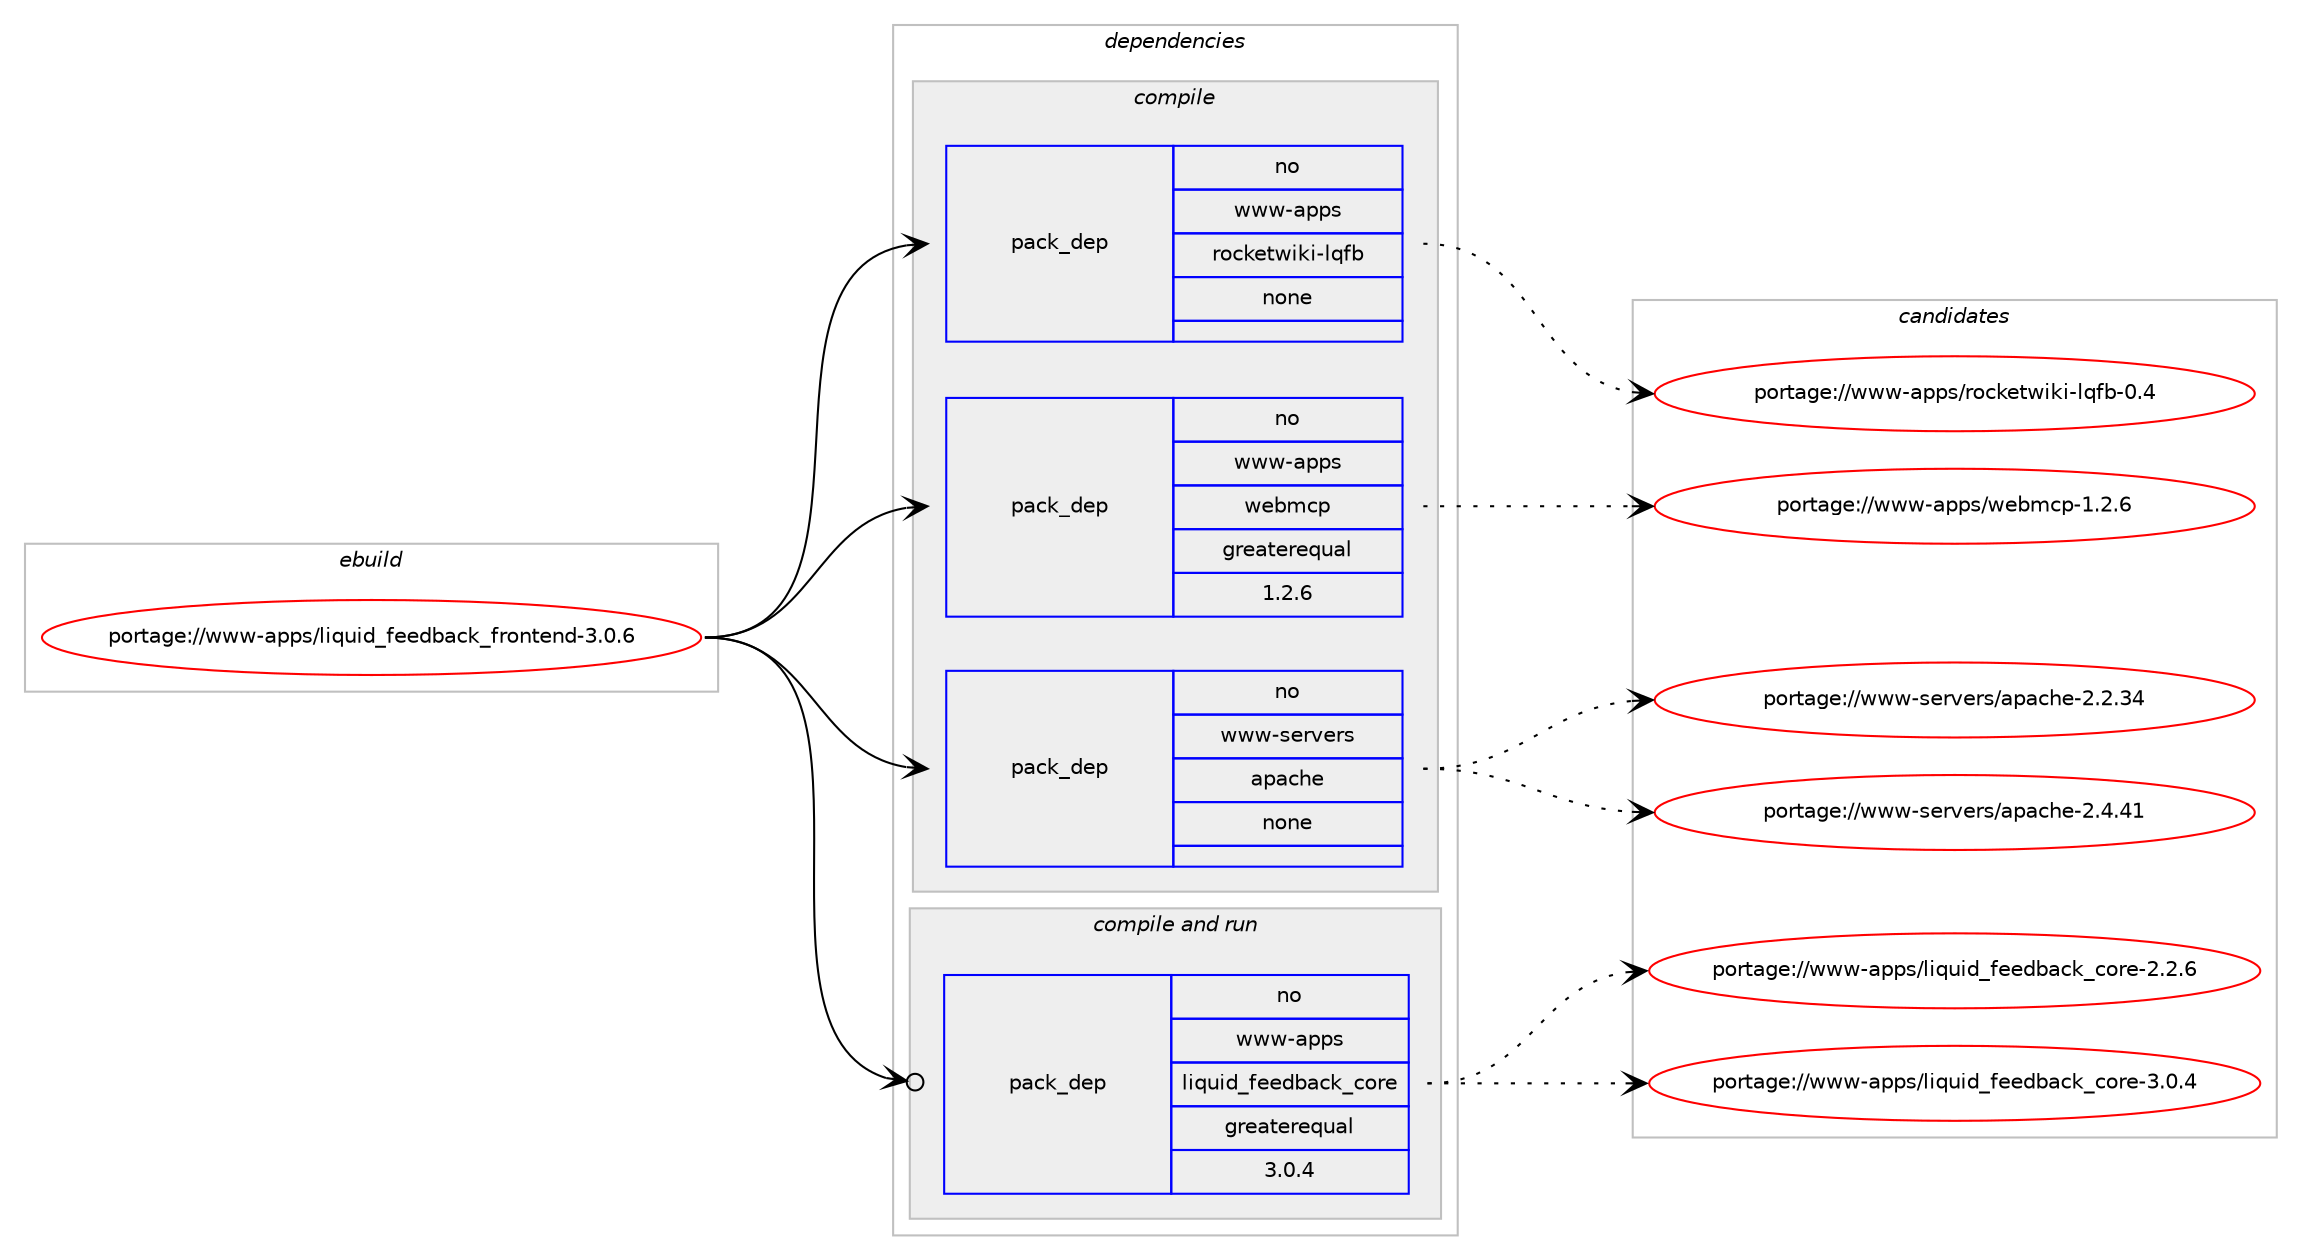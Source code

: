 digraph prolog {

# *************
# Graph options
# *************

newrank=true;
concentrate=true;
compound=true;
graph [rankdir=LR,fontname=Helvetica,fontsize=10,ranksep=1.5];#, ranksep=2.5, nodesep=0.2];
edge  [arrowhead=vee];
node  [fontname=Helvetica,fontsize=10];

# **********
# The ebuild
# **********

subgraph cluster_leftcol {
color=gray;
rank=same;
label=<<i>ebuild</i>>;
id [label="portage://www-apps/liquid_feedback_frontend-3.0.6", color=red, width=4, href="../www-apps/liquid_feedback_frontend-3.0.6.svg"];
}

# ****************
# The dependencies
# ****************

subgraph cluster_midcol {
color=gray;
label=<<i>dependencies</i>>;
subgraph cluster_compile {
fillcolor="#eeeeee";
style=filled;
label=<<i>compile</i>>;
subgraph pack324841 {
dependency438083 [label=<<TABLE BORDER="0" CELLBORDER="1" CELLSPACING="0" CELLPADDING="4" WIDTH="220"><TR><TD ROWSPAN="6" CELLPADDING="30">pack_dep</TD></TR><TR><TD WIDTH="110">no</TD></TR><TR><TD>www-apps</TD></TR><TR><TD>rocketwiki-lqfb</TD></TR><TR><TD>none</TD></TR><TR><TD></TD></TR></TABLE>>, shape=none, color=blue];
}
id:e -> dependency438083:w [weight=20,style="solid",arrowhead="vee"];
subgraph pack324842 {
dependency438084 [label=<<TABLE BORDER="0" CELLBORDER="1" CELLSPACING="0" CELLPADDING="4" WIDTH="220"><TR><TD ROWSPAN="6" CELLPADDING="30">pack_dep</TD></TR><TR><TD WIDTH="110">no</TD></TR><TR><TD>www-apps</TD></TR><TR><TD>webmcp</TD></TR><TR><TD>greaterequal</TD></TR><TR><TD>1.2.6</TD></TR></TABLE>>, shape=none, color=blue];
}
id:e -> dependency438084:w [weight=20,style="solid",arrowhead="vee"];
subgraph pack324843 {
dependency438085 [label=<<TABLE BORDER="0" CELLBORDER="1" CELLSPACING="0" CELLPADDING="4" WIDTH="220"><TR><TD ROWSPAN="6" CELLPADDING="30">pack_dep</TD></TR><TR><TD WIDTH="110">no</TD></TR><TR><TD>www-servers</TD></TR><TR><TD>apache</TD></TR><TR><TD>none</TD></TR><TR><TD></TD></TR></TABLE>>, shape=none, color=blue];
}
id:e -> dependency438085:w [weight=20,style="solid",arrowhead="vee"];
}
subgraph cluster_compileandrun {
fillcolor="#eeeeee";
style=filled;
label=<<i>compile and run</i>>;
subgraph pack324844 {
dependency438086 [label=<<TABLE BORDER="0" CELLBORDER="1" CELLSPACING="0" CELLPADDING="4" WIDTH="220"><TR><TD ROWSPAN="6" CELLPADDING="30">pack_dep</TD></TR><TR><TD WIDTH="110">no</TD></TR><TR><TD>www-apps</TD></TR><TR><TD>liquid_feedback_core</TD></TR><TR><TD>greaterequal</TD></TR><TR><TD>3.0.4</TD></TR></TABLE>>, shape=none, color=blue];
}
id:e -> dependency438086:w [weight=20,style="solid",arrowhead="odotvee"];
}
subgraph cluster_run {
fillcolor="#eeeeee";
style=filled;
label=<<i>run</i>>;
}
}

# **************
# The candidates
# **************

subgraph cluster_choices {
rank=same;
color=gray;
label=<<i>candidates</i>>;

subgraph choice324841 {
color=black;
nodesep=1;
choiceportage11911911945971121121154711411199107101116119105107105451081131029845484652 [label="portage://www-apps/rocketwiki-lqfb-0.4", color=red, width=4,href="../www-apps/rocketwiki-lqfb-0.4.svg"];
dependency438083:e -> choiceportage11911911945971121121154711411199107101116119105107105451081131029845484652:w [style=dotted,weight="100"];
}
subgraph choice324842 {
color=black;
nodesep=1;
choiceportage1191191194597112112115471191019810999112454946504654 [label="portage://www-apps/webmcp-1.2.6", color=red, width=4,href="../www-apps/webmcp-1.2.6.svg"];
dependency438084:e -> choiceportage1191191194597112112115471191019810999112454946504654:w [style=dotted,weight="100"];
}
subgraph choice324843 {
color=black;
nodesep=1;
choiceportage119119119451151011141181011141154797112979910410145504650465152 [label="portage://www-servers/apache-2.2.34", color=red, width=4,href="../www-servers/apache-2.2.34.svg"];
choiceportage119119119451151011141181011141154797112979910410145504652465249 [label="portage://www-servers/apache-2.4.41", color=red, width=4,href="../www-servers/apache-2.4.41.svg"];
dependency438085:e -> choiceportage119119119451151011141181011141154797112979910410145504650465152:w [style=dotted,weight="100"];
dependency438085:e -> choiceportage119119119451151011141181011141154797112979910410145504652465249:w [style=dotted,weight="100"];
}
subgraph choice324844 {
color=black;
nodesep=1;
choiceportage119119119459711211211547108105113117105100951021011011009897991079599111114101455046504654 [label="portage://www-apps/liquid_feedback_core-2.2.6", color=red, width=4,href="../www-apps/liquid_feedback_core-2.2.6.svg"];
choiceportage119119119459711211211547108105113117105100951021011011009897991079599111114101455146484652 [label="portage://www-apps/liquid_feedback_core-3.0.4", color=red, width=4,href="../www-apps/liquid_feedback_core-3.0.4.svg"];
dependency438086:e -> choiceportage119119119459711211211547108105113117105100951021011011009897991079599111114101455046504654:w [style=dotted,weight="100"];
dependency438086:e -> choiceportage119119119459711211211547108105113117105100951021011011009897991079599111114101455146484652:w [style=dotted,weight="100"];
}
}

}
